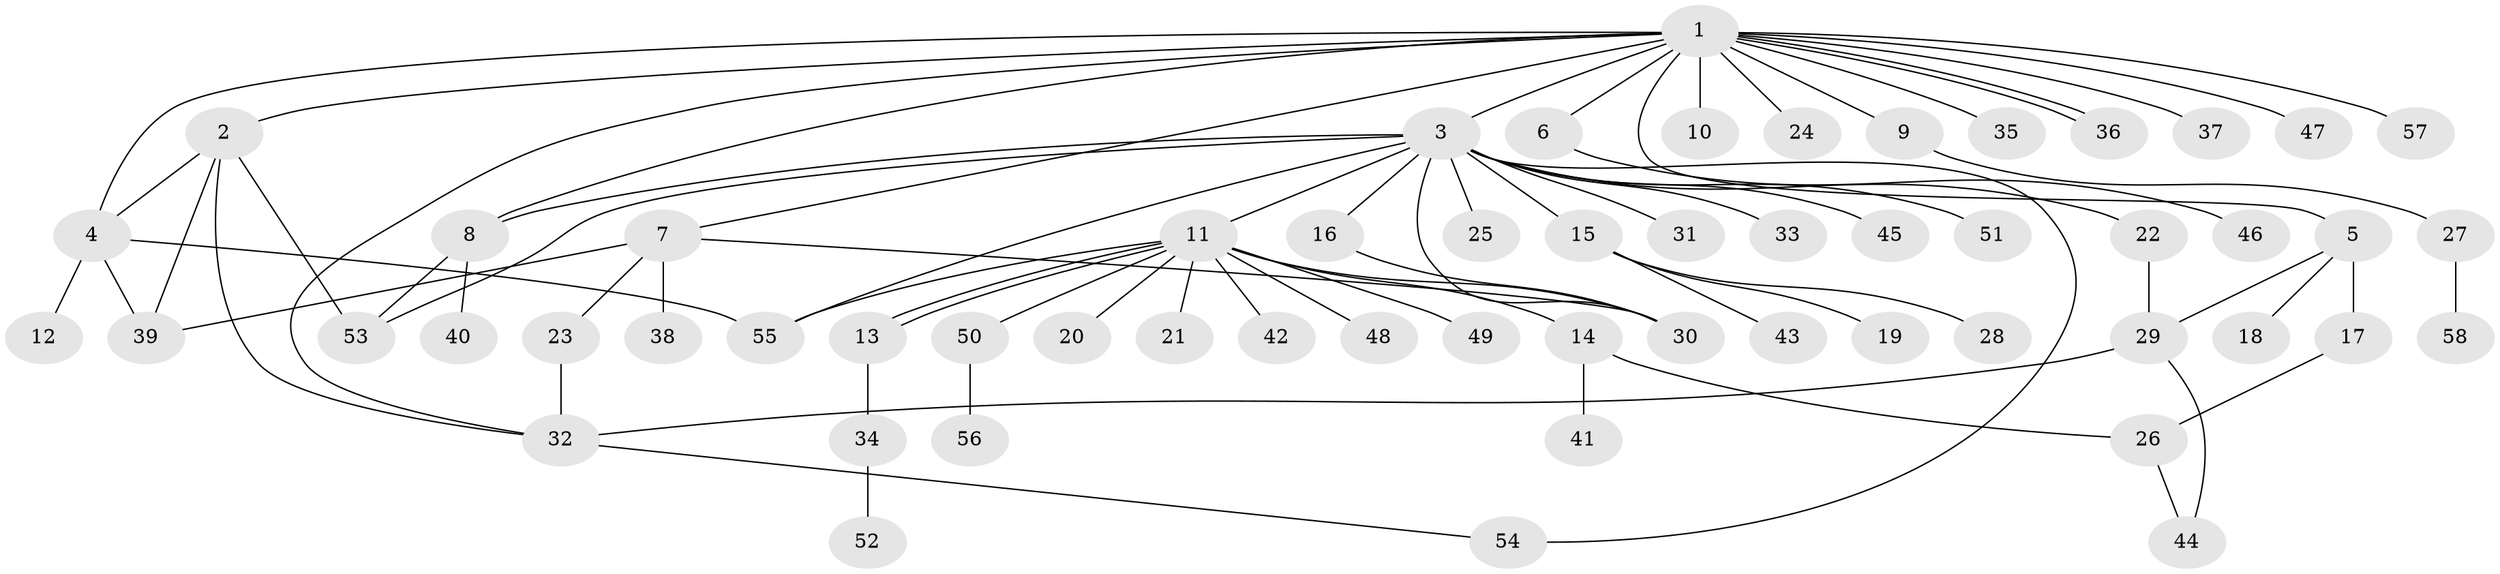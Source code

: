 // coarse degree distribution, {7: 0.08, 6: 0.04, 3: 0.12, 1: 0.44, 2: 0.16, 9: 0.04, 5: 0.04, 4: 0.08}
// Generated by graph-tools (version 1.1) at 2025/50/03/04/25 22:50:43]
// undirected, 58 vertices, 77 edges
graph export_dot {
  node [color=gray90,style=filled];
  1;
  2;
  3;
  4;
  5;
  6;
  7;
  8;
  9;
  10;
  11;
  12;
  13;
  14;
  15;
  16;
  17;
  18;
  19;
  20;
  21;
  22;
  23;
  24;
  25;
  26;
  27;
  28;
  29;
  30;
  31;
  32;
  33;
  34;
  35;
  36;
  37;
  38;
  39;
  40;
  41;
  42;
  43;
  44;
  45;
  46;
  47;
  48;
  49;
  50;
  51;
  52;
  53;
  54;
  55;
  56;
  57;
  58;
  1 -- 2;
  1 -- 3;
  1 -- 4;
  1 -- 5;
  1 -- 6;
  1 -- 7;
  1 -- 8;
  1 -- 9;
  1 -- 10;
  1 -- 24;
  1 -- 32;
  1 -- 35;
  1 -- 36;
  1 -- 36;
  1 -- 37;
  1 -- 47;
  1 -- 57;
  2 -- 4;
  2 -- 32;
  2 -- 39;
  2 -- 53;
  3 -- 8;
  3 -- 11;
  3 -- 15;
  3 -- 16;
  3 -- 22;
  3 -- 25;
  3 -- 30;
  3 -- 31;
  3 -- 33;
  3 -- 45;
  3 -- 51;
  3 -- 53;
  3 -- 54;
  3 -- 55;
  4 -- 12;
  4 -- 39;
  4 -- 55;
  5 -- 17;
  5 -- 18;
  5 -- 29;
  6 -- 46;
  7 -- 23;
  7 -- 30;
  7 -- 38;
  7 -- 39;
  8 -- 40;
  8 -- 53;
  9 -- 27;
  11 -- 13;
  11 -- 13;
  11 -- 14;
  11 -- 20;
  11 -- 21;
  11 -- 30;
  11 -- 42;
  11 -- 48;
  11 -- 49;
  11 -- 50;
  11 -- 55;
  13 -- 34;
  14 -- 26;
  14 -- 41;
  15 -- 19;
  15 -- 28;
  15 -- 43;
  16 -- 30;
  17 -- 26;
  22 -- 29;
  23 -- 32;
  26 -- 44;
  27 -- 58;
  29 -- 32;
  29 -- 44;
  32 -- 54;
  34 -- 52;
  50 -- 56;
}
